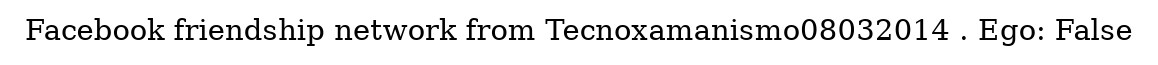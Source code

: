 digraph  {
	graph [label="Facebook friendship network from Tecnoxamanismo08032014 . Ego: False"];
}
